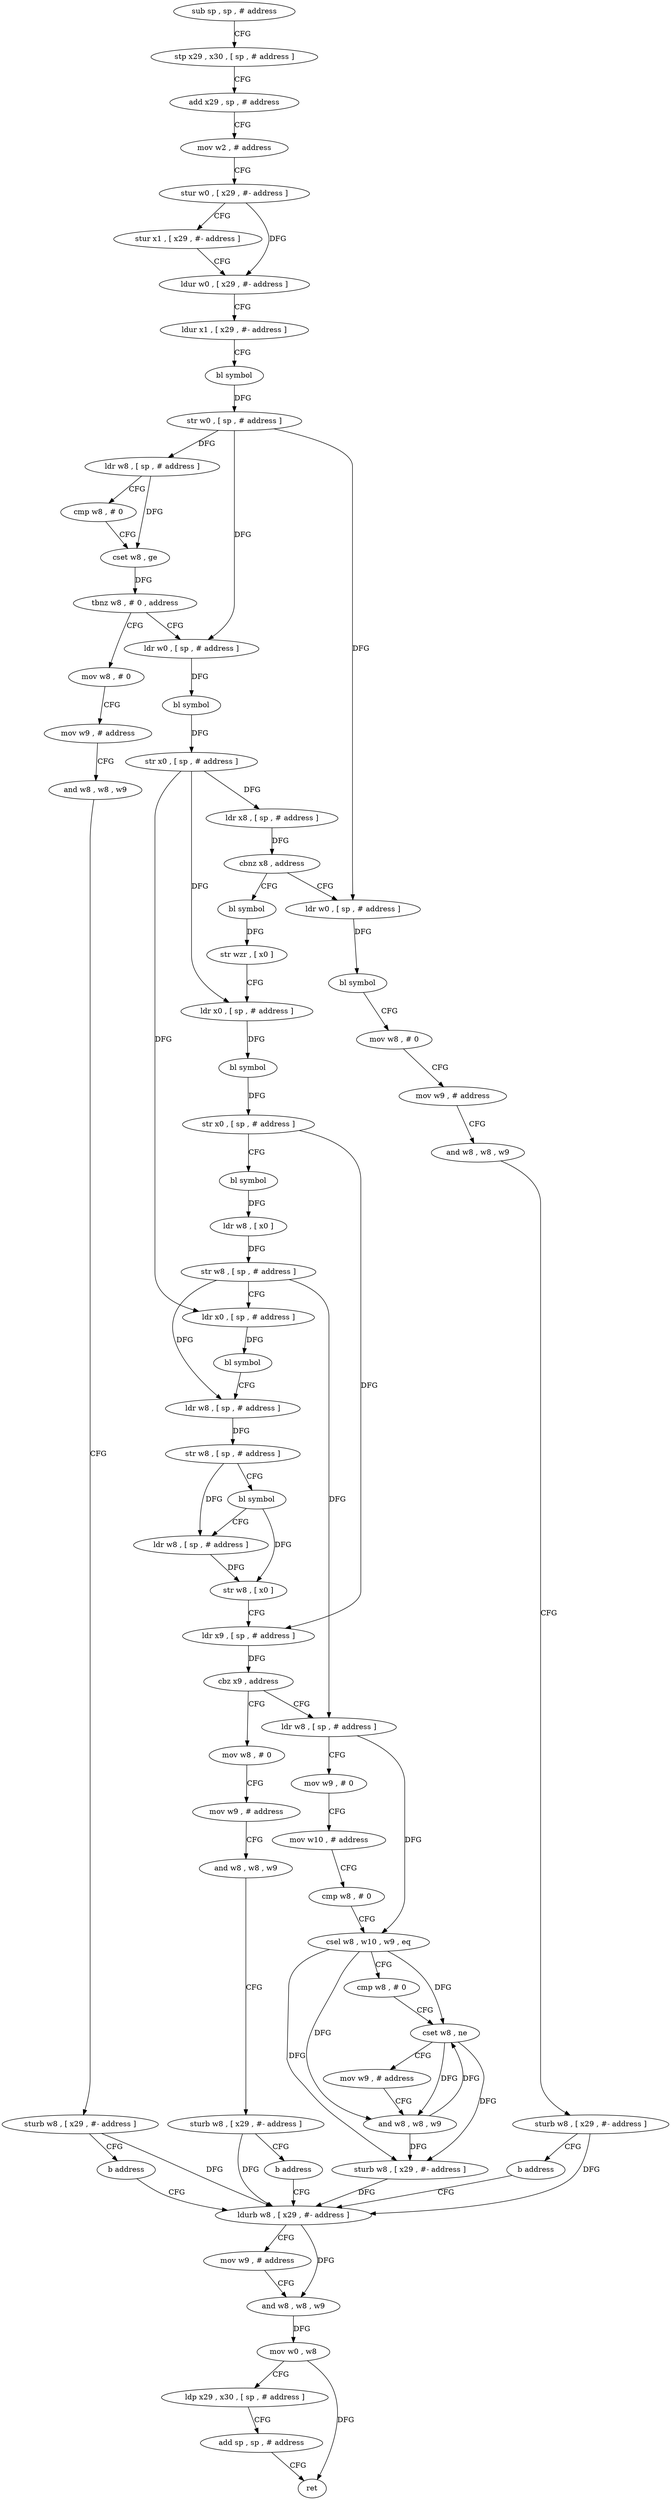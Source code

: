 digraph "func" {
"4211452" [label = "sub sp , sp , # address" ]
"4211456" [label = "stp x29 , x30 , [ sp , # address ]" ]
"4211460" [label = "add x29 , sp , # address" ]
"4211464" [label = "mov w2 , # address" ]
"4211468" [label = "stur w0 , [ x29 , #- address ]" ]
"4211472" [label = "stur x1 , [ x29 , #- address ]" ]
"4211476" [label = "ldur w0 , [ x29 , #- address ]" ]
"4211480" [label = "ldur x1 , [ x29 , #- address ]" ]
"4211484" [label = "bl symbol" ]
"4211488" [label = "str w0 , [ sp , # address ]" ]
"4211492" [label = "ldr w8 , [ sp , # address ]" ]
"4211496" [label = "cmp w8 , # 0" ]
"4211500" [label = "cset w8 , ge" ]
"4211504" [label = "tbnz w8 , # 0 , address" ]
"4211528" [label = "ldr w0 , [ sp , # address ]" ]
"4211508" [label = "mov w8 , # 0" ]
"4211532" [label = "bl symbol" ]
"4211536" [label = "str x0 , [ sp , # address ]" ]
"4211540" [label = "ldr x8 , [ sp , # address ]" ]
"4211544" [label = "cbnz x8 , address" ]
"4211576" [label = "bl symbol" ]
"4211548" [label = "ldr w0 , [ sp , # address ]" ]
"4211512" [label = "mov w9 , # address" ]
"4211516" [label = "and w8 , w8 , w9" ]
"4211520" [label = "sturb w8 , [ x29 , #- address ]" ]
"4211524" [label = "b address" ]
"4211704" [label = "ldurb w8 , [ x29 , #- address ]" ]
"4211580" [label = "str wzr , [ x0 ]" ]
"4211584" [label = "ldr x0 , [ sp , # address ]" ]
"4211588" [label = "bl symbol" ]
"4211592" [label = "str x0 , [ sp , # address ]" ]
"4211596" [label = "bl symbol" ]
"4211600" [label = "ldr w8 , [ x0 ]" ]
"4211604" [label = "str w8 , [ sp , # address ]" ]
"4211608" [label = "ldr x0 , [ sp , # address ]" ]
"4211612" [label = "bl symbol" ]
"4211616" [label = "ldr w8 , [ sp , # address ]" ]
"4211620" [label = "str w8 , [ sp , # address ]" ]
"4211624" [label = "bl symbol" ]
"4211628" [label = "ldr w8 , [ sp , # address ]" ]
"4211632" [label = "str w8 , [ x0 ]" ]
"4211636" [label = "ldr x9 , [ sp , # address ]" ]
"4211640" [label = "cbz x9 , address" ]
"4211664" [label = "ldr w8 , [ sp , # address ]" ]
"4211644" [label = "mov w8 , # 0" ]
"4211552" [label = "bl symbol" ]
"4211556" [label = "mov w8 , # 0" ]
"4211560" [label = "mov w9 , # address" ]
"4211564" [label = "and w8 , w8 , w9" ]
"4211568" [label = "sturb w8 , [ x29 , #- address ]" ]
"4211572" [label = "b address" ]
"4211708" [label = "mov w9 , # address" ]
"4211712" [label = "and w8 , w8 , w9" ]
"4211716" [label = "mov w0 , w8" ]
"4211720" [label = "ldp x29 , x30 , [ sp , # address ]" ]
"4211724" [label = "add sp , sp , # address" ]
"4211728" [label = "ret" ]
"4211668" [label = "mov w9 , # 0" ]
"4211672" [label = "mov w10 , # address" ]
"4211676" [label = "cmp w8 , # 0" ]
"4211680" [label = "csel w8 , w10 , w9 , eq" ]
"4211684" [label = "cmp w8 , # 0" ]
"4211688" [label = "cset w8 , ne" ]
"4211692" [label = "mov w9 , # address" ]
"4211696" [label = "and w8 , w8 , w9" ]
"4211700" [label = "sturb w8 , [ x29 , #- address ]" ]
"4211648" [label = "mov w9 , # address" ]
"4211652" [label = "and w8 , w8 , w9" ]
"4211656" [label = "sturb w8 , [ x29 , #- address ]" ]
"4211660" [label = "b address" ]
"4211452" -> "4211456" [ label = "CFG" ]
"4211456" -> "4211460" [ label = "CFG" ]
"4211460" -> "4211464" [ label = "CFG" ]
"4211464" -> "4211468" [ label = "CFG" ]
"4211468" -> "4211472" [ label = "CFG" ]
"4211468" -> "4211476" [ label = "DFG" ]
"4211472" -> "4211476" [ label = "CFG" ]
"4211476" -> "4211480" [ label = "CFG" ]
"4211480" -> "4211484" [ label = "CFG" ]
"4211484" -> "4211488" [ label = "DFG" ]
"4211488" -> "4211492" [ label = "DFG" ]
"4211488" -> "4211528" [ label = "DFG" ]
"4211488" -> "4211548" [ label = "DFG" ]
"4211492" -> "4211496" [ label = "CFG" ]
"4211492" -> "4211500" [ label = "DFG" ]
"4211496" -> "4211500" [ label = "CFG" ]
"4211500" -> "4211504" [ label = "DFG" ]
"4211504" -> "4211528" [ label = "CFG" ]
"4211504" -> "4211508" [ label = "CFG" ]
"4211528" -> "4211532" [ label = "DFG" ]
"4211508" -> "4211512" [ label = "CFG" ]
"4211532" -> "4211536" [ label = "DFG" ]
"4211536" -> "4211540" [ label = "DFG" ]
"4211536" -> "4211584" [ label = "DFG" ]
"4211536" -> "4211608" [ label = "DFG" ]
"4211540" -> "4211544" [ label = "DFG" ]
"4211544" -> "4211576" [ label = "CFG" ]
"4211544" -> "4211548" [ label = "CFG" ]
"4211576" -> "4211580" [ label = "DFG" ]
"4211548" -> "4211552" [ label = "DFG" ]
"4211512" -> "4211516" [ label = "CFG" ]
"4211516" -> "4211520" [ label = "CFG" ]
"4211520" -> "4211524" [ label = "CFG" ]
"4211520" -> "4211704" [ label = "DFG" ]
"4211524" -> "4211704" [ label = "CFG" ]
"4211704" -> "4211708" [ label = "CFG" ]
"4211704" -> "4211712" [ label = "DFG" ]
"4211580" -> "4211584" [ label = "CFG" ]
"4211584" -> "4211588" [ label = "DFG" ]
"4211588" -> "4211592" [ label = "DFG" ]
"4211592" -> "4211596" [ label = "CFG" ]
"4211592" -> "4211636" [ label = "DFG" ]
"4211596" -> "4211600" [ label = "DFG" ]
"4211600" -> "4211604" [ label = "DFG" ]
"4211604" -> "4211608" [ label = "CFG" ]
"4211604" -> "4211616" [ label = "DFG" ]
"4211604" -> "4211664" [ label = "DFG" ]
"4211608" -> "4211612" [ label = "DFG" ]
"4211612" -> "4211616" [ label = "CFG" ]
"4211616" -> "4211620" [ label = "DFG" ]
"4211620" -> "4211624" [ label = "CFG" ]
"4211620" -> "4211628" [ label = "DFG" ]
"4211624" -> "4211628" [ label = "CFG" ]
"4211624" -> "4211632" [ label = "DFG" ]
"4211628" -> "4211632" [ label = "DFG" ]
"4211632" -> "4211636" [ label = "CFG" ]
"4211636" -> "4211640" [ label = "DFG" ]
"4211640" -> "4211664" [ label = "CFG" ]
"4211640" -> "4211644" [ label = "CFG" ]
"4211664" -> "4211668" [ label = "CFG" ]
"4211664" -> "4211680" [ label = "DFG" ]
"4211644" -> "4211648" [ label = "CFG" ]
"4211552" -> "4211556" [ label = "CFG" ]
"4211556" -> "4211560" [ label = "CFG" ]
"4211560" -> "4211564" [ label = "CFG" ]
"4211564" -> "4211568" [ label = "CFG" ]
"4211568" -> "4211572" [ label = "CFG" ]
"4211568" -> "4211704" [ label = "DFG" ]
"4211572" -> "4211704" [ label = "CFG" ]
"4211708" -> "4211712" [ label = "CFG" ]
"4211712" -> "4211716" [ label = "DFG" ]
"4211716" -> "4211720" [ label = "CFG" ]
"4211716" -> "4211728" [ label = "DFG" ]
"4211720" -> "4211724" [ label = "CFG" ]
"4211724" -> "4211728" [ label = "CFG" ]
"4211668" -> "4211672" [ label = "CFG" ]
"4211672" -> "4211676" [ label = "CFG" ]
"4211676" -> "4211680" [ label = "CFG" ]
"4211680" -> "4211684" [ label = "CFG" ]
"4211680" -> "4211688" [ label = "DFG" ]
"4211680" -> "4211696" [ label = "DFG" ]
"4211680" -> "4211700" [ label = "DFG" ]
"4211684" -> "4211688" [ label = "CFG" ]
"4211688" -> "4211692" [ label = "CFG" ]
"4211688" -> "4211696" [ label = "DFG" ]
"4211688" -> "4211700" [ label = "DFG" ]
"4211692" -> "4211696" [ label = "CFG" ]
"4211696" -> "4211700" [ label = "DFG" ]
"4211696" -> "4211688" [ label = "DFG" ]
"4211700" -> "4211704" [ label = "DFG" ]
"4211648" -> "4211652" [ label = "CFG" ]
"4211652" -> "4211656" [ label = "CFG" ]
"4211656" -> "4211660" [ label = "CFG" ]
"4211656" -> "4211704" [ label = "DFG" ]
"4211660" -> "4211704" [ label = "CFG" ]
}
